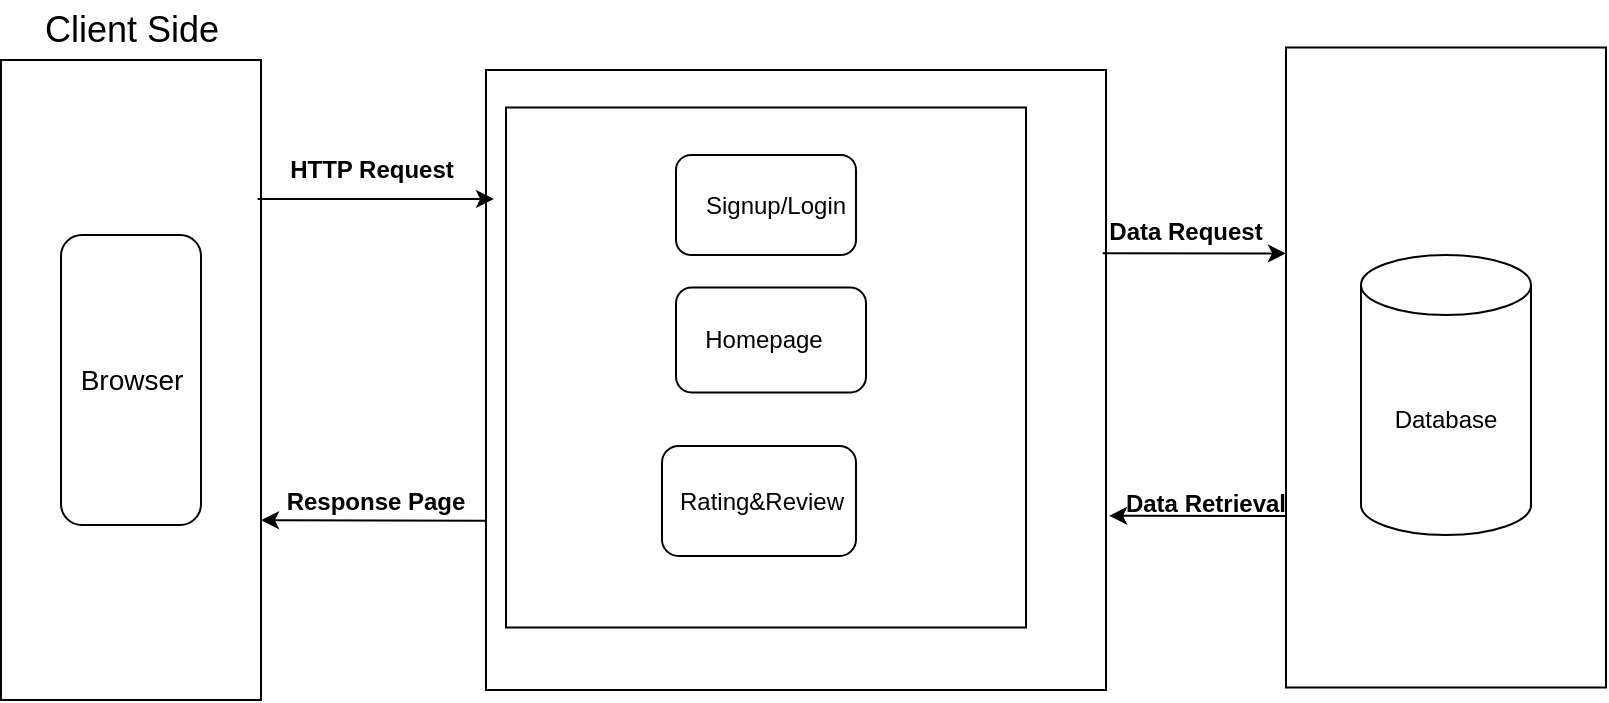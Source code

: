 <mxfile version="24.7.7">
  <diagram name="Page-1" id="jmHbqO3DJuH_ZJRhRJo_">
    <mxGraphModel dx="1395" dy="643" grid="1" gridSize="10" guides="1" tooltips="1" connect="1" arrows="1" fold="1" page="1" pageScale="1" pageWidth="850" pageHeight="1100" math="0" shadow="0">
      <root>
        <mxCell id="0" />
        <mxCell id="1" parent="0" />
        <mxCell id="8hP-VWs1GcCgDs-9Qfw--1" value="" style="rounded=0;whiteSpace=wrap;html=1;" vertex="1" parent="1">
          <mxGeometry x="17.5" y="170" width="130" height="320" as="geometry" />
        </mxCell>
        <mxCell id="8hP-VWs1GcCgDs-9Qfw--2" value="" style="rounded=1;whiteSpace=wrap;html=1;rotation=90;" vertex="1" parent="1">
          <mxGeometry x="10" y="295" width="145" height="70" as="geometry" />
        </mxCell>
        <mxCell id="8hP-VWs1GcCgDs-9Qfw--3" value="&lt;font style=&quot;font-size: 14px;&quot;&gt;Browser&lt;/font&gt;" style="text;html=1;align=center;verticalAlign=middle;whiteSpace=wrap;rounded=0;" vertex="1" parent="1">
          <mxGeometry x="52.5" y="315" width="60" height="30" as="geometry" />
        </mxCell>
        <mxCell id="8hP-VWs1GcCgDs-9Qfw--4" value="&lt;font style=&quot;font-size: 18px;&quot;&gt;Client Side&lt;/font&gt;" style="text;html=1;align=center;verticalAlign=middle;whiteSpace=wrap;rounded=0;" vertex="1" parent="1">
          <mxGeometry x="37.5" y="140" width="90" height="30" as="geometry" />
        </mxCell>
        <mxCell id="8hP-VWs1GcCgDs-9Qfw--5" value="" style="rounded=0;whiteSpace=wrap;html=1;" vertex="1" parent="1">
          <mxGeometry x="260" y="175" width="310" height="310" as="geometry" />
        </mxCell>
        <mxCell id="8hP-VWs1GcCgDs-9Qfw--6" value="" style="rounded=0;whiteSpace=wrap;html=1;direction=south;" vertex="1" parent="1">
          <mxGeometry x="270" y="193.75" width="260" height="260" as="geometry" />
        </mxCell>
        <mxCell id="8hP-VWs1GcCgDs-9Qfw--11" value="" style="rounded=1;whiteSpace=wrap;html=1;" vertex="1" parent="1">
          <mxGeometry x="355" y="217.5" width="90" height="50" as="geometry" />
        </mxCell>
        <mxCell id="8hP-VWs1GcCgDs-9Qfw--12" value="Signup/Login" style="text;html=1;align=center;verticalAlign=middle;whiteSpace=wrap;rounded=0;" vertex="1" parent="1">
          <mxGeometry x="385" y="227.5" width="40" height="30" as="geometry" />
        </mxCell>
        <mxCell id="8hP-VWs1GcCgDs-9Qfw--14" value="" style="rounded=1;whiteSpace=wrap;html=1;" vertex="1" parent="1">
          <mxGeometry x="355" y="283.75" width="95" height="52.5" as="geometry" />
        </mxCell>
        <mxCell id="8hP-VWs1GcCgDs-9Qfw--15" value="Homepage" style="text;html=1;align=center;verticalAlign=middle;whiteSpace=wrap;rounded=0;" vertex="1" parent="1">
          <mxGeometry x="369.25" y="295" width="60" height="30" as="geometry" />
        </mxCell>
        <mxCell id="8hP-VWs1GcCgDs-9Qfw--16" value="" style="rounded=1;whiteSpace=wrap;html=1;" vertex="1" parent="1">
          <mxGeometry x="348" y="363" width="97" height="55" as="geometry" />
        </mxCell>
        <mxCell id="8hP-VWs1GcCgDs-9Qfw--17" value="Rating&amp;amp;Review" style="text;html=1;align=center;verticalAlign=middle;whiteSpace=wrap;rounded=0;" vertex="1" parent="1">
          <mxGeometry x="365.75" y="378" width="63.5" height="25" as="geometry" />
        </mxCell>
        <mxCell id="8hP-VWs1GcCgDs-9Qfw--27" value="" style="rounded=0;whiteSpace=wrap;html=1;" vertex="1" parent="1">
          <mxGeometry x="660" y="163.75" width="160" height="320" as="geometry" />
        </mxCell>
        <mxCell id="8hP-VWs1GcCgDs-9Qfw--28" value="" style="shape=cylinder3;whiteSpace=wrap;html=1;boundedLbl=1;backgroundOutline=1;size=15;" vertex="1" parent="1">
          <mxGeometry x="697.5" y="267.5" width="85" height="140" as="geometry" />
        </mxCell>
        <mxCell id="8hP-VWs1GcCgDs-9Qfw--29" value="Database" style="text;html=1;align=center;verticalAlign=middle;whiteSpace=wrap;rounded=0;" vertex="1" parent="1">
          <mxGeometry x="710" y="335" width="60" height="30" as="geometry" />
        </mxCell>
        <mxCell id="8hP-VWs1GcCgDs-9Qfw--30" value="" style="endArrow=classic;html=1;rounded=0;entryX=0.01;entryY=0.304;entryDx=0;entryDy=0;entryPerimeter=0;" edge="1" parent="1">
          <mxGeometry width="50" height="50" relative="1" as="geometry">
            <mxPoint x="568.4" y="266.67" as="sourcePoint" />
            <mxPoint x="660.0" y="266.7" as="targetPoint" />
          </mxGeometry>
        </mxCell>
        <mxCell id="8hP-VWs1GcCgDs-9Qfw--31" value="" style="endArrow=classic;html=1;rounded=0;entryX=1.005;entryY=0.719;entryDx=0;entryDy=0;entryPerimeter=0;exitX=0;exitY=0.732;exitDx=0;exitDy=0;exitPerimeter=0;" edge="1" parent="1" source="8hP-VWs1GcCgDs-9Qfw--27" target="8hP-VWs1GcCgDs-9Qfw--5">
          <mxGeometry width="50" height="50" relative="1" as="geometry">
            <mxPoint x="600" y="440" as="sourcePoint" />
            <mxPoint x="650" y="390" as="targetPoint" />
          </mxGeometry>
        </mxCell>
        <mxCell id="8hP-VWs1GcCgDs-9Qfw--32" value="&lt;b&gt;Data Request&lt;/b&gt;" style="text;html=1;align=center;verticalAlign=middle;whiteSpace=wrap;rounded=0;" vertex="1" parent="1">
          <mxGeometry x="570" y="240" width="80" height="32.5" as="geometry" />
        </mxCell>
        <mxCell id="8hP-VWs1GcCgDs-9Qfw--34" value="&lt;b&gt;Data Retrieval&lt;/b&gt;" style="text;html=1;align=center;verticalAlign=middle;whiteSpace=wrap;rounded=0;" vertex="1" parent="1">
          <mxGeometry x="570" y="375.5" width="100" height="32" as="geometry" />
        </mxCell>
        <mxCell id="8hP-VWs1GcCgDs-9Qfw--35" value="" style="endArrow=classic;html=1;rounded=0;entryX=0.013;entryY=0.208;entryDx=0;entryDy=0;entryPerimeter=0;exitX=0.987;exitY=0.217;exitDx=0;exitDy=0;exitPerimeter=0;" edge="1" parent="1" source="8hP-VWs1GcCgDs-9Qfw--1" target="8hP-VWs1GcCgDs-9Qfw--5">
          <mxGeometry width="50" height="50" relative="1" as="geometry">
            <mxPoint x="180" y="240" as="sourcePoint" />
            <mxPoint x="230" y="190" as="targetPoint" />
          </mxGeometry>
        </mxCell>
        <mxCell id="8hP-VWs1GcCgDs-9Qfw--36" value="" style="endArrow=classic;html=1;rounded=0;entryX=1;entryY=0.719;entryDx=0;entryDy=0;entryPerimeter=0;exitX=0;exitY=0.727;exitDx=0;exitDy=0;exitPerimeter=0;" edge="1" parent="1" source="8hP-VWs1GcCgDs-9Qfw--5" target="8hP-VWs1GcCgDs-9Qfw--1">
          <mxGeometry width="50" height="50" relative="1" as="geometry">
            <mxPoint x="210" y="450" as="sourcePoint" />
            <mxPoint x="260" y="400" as="targetPoint" />
          </mxGeometry>
        </mxCell>
        <mxCell id="8hP-VWs1GcCgDs-9Qfw--37" value="&lt;b&gt;Response Page&lt;/b&gt;" style="text;html=1;align=center;verticalAlign=middle;whiteSpace=wrap;rounded=0;" vertex="1" parent="1">
          <mxGeometry x="155" y="375.5" width="100" height="30" as="geometry" />
        </mxCell>
        <mxCell id="8hP-VWs1GcCgDs-9Qfw--38" value="&lt;b&gt;HTTP Request&lt;/b&gt;" style="text;html=1;align=center;verticalAlign=middle;whiteSpace=wrap;rounded=0;" vertex="1" parent="1">
          <mxGeometry x="147.5" y="210" width="110" height="30" as="geometry" />
        </mxCell>
      </root>
    </mxGraphModel>
  </diagram>
</mxfile>

